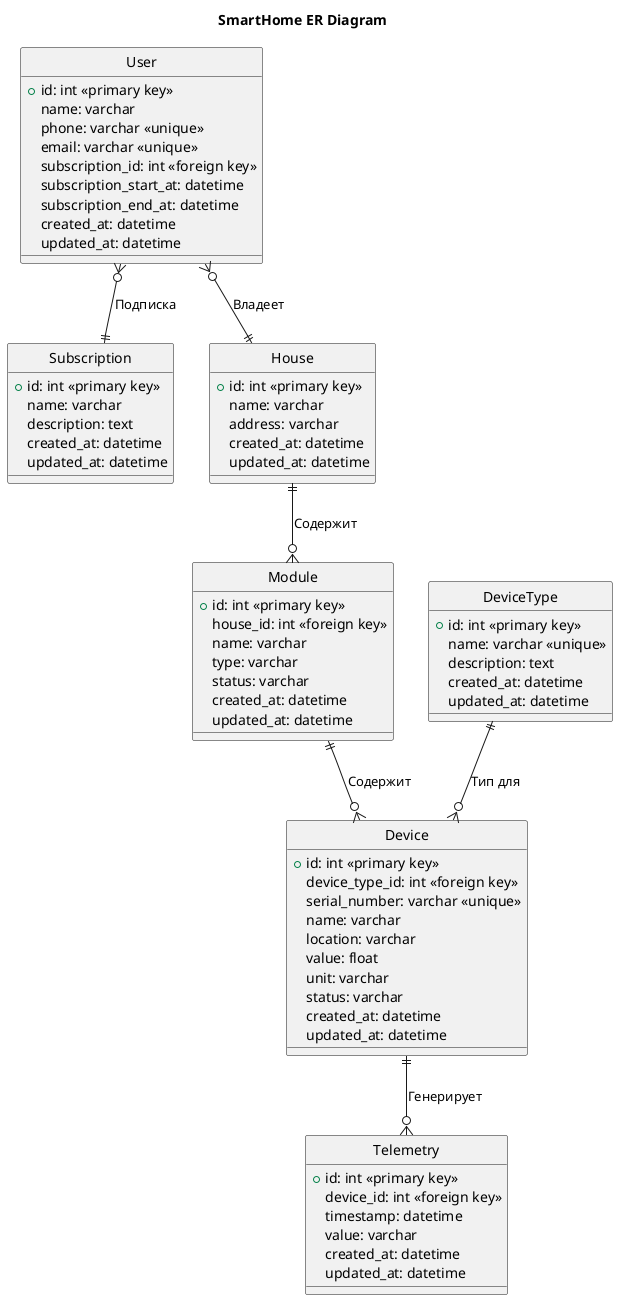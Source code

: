 @startuml

title SmartHome ER Diagram
top to bottom direction
hide circle

entity Subscription {
  +id: int <<primary key>>
  name: varchar
  description: text
  created_at: datetime
  updated_at: datetime
}

entity User {
  +id: int <<primary key>>
  name: varchar
  phone: varchar <<unique>>
  email: varchar <<unique>>
  subscription_id: int <<foreign key>>
  subscription_start_at: datetime
  subscription_end_at: datetime
  created_at: datetime
  updated_at: datetime
}

entity House {
  +id: int <<primary key>>
  name: varchar
  address: varchar
  created_at: datetime
  updated_at: datetime
}

entity Module {
  +id: int <<primary key>>
  house_id: int <<foreign key>>
  name: varchar
  type: varchar
  status: varchar
  created_at: datetime
  updated_at: datetime
}

entity Device {
  +id: int <<primary key>>
  device_type_id: int <<foreign key>>
  serial_number: varchar <<unique>>
  name: varchar
  location: varchar
  value: float
  unit: varchar
  status: varchar
  created_at: datetime
  updated_at: datetime
}

entity DeviceType {
  +id: int <<primary key>>
  name: varchar <<unique>>
  description: text
  created_at: datetime
  updated_at: datetime
}

entity Telemetry {
  +id: int <<primary key>>
  device_id: int <<foreign key>>
  timestamp: datetime
  value: varchar
  created_at: datetime
  updated_at: datetime
}

User }o--|| Subscription : "Подписка"
User }o--|| House : "Владеет"
House ||--o{ Module : "Содержит"
Module ||--o{ Device : "Содержит"
DeviceType ||--o{ Device : "Тип для"
Device ||--o{ Telemetry : "Генерирует"


@enduml